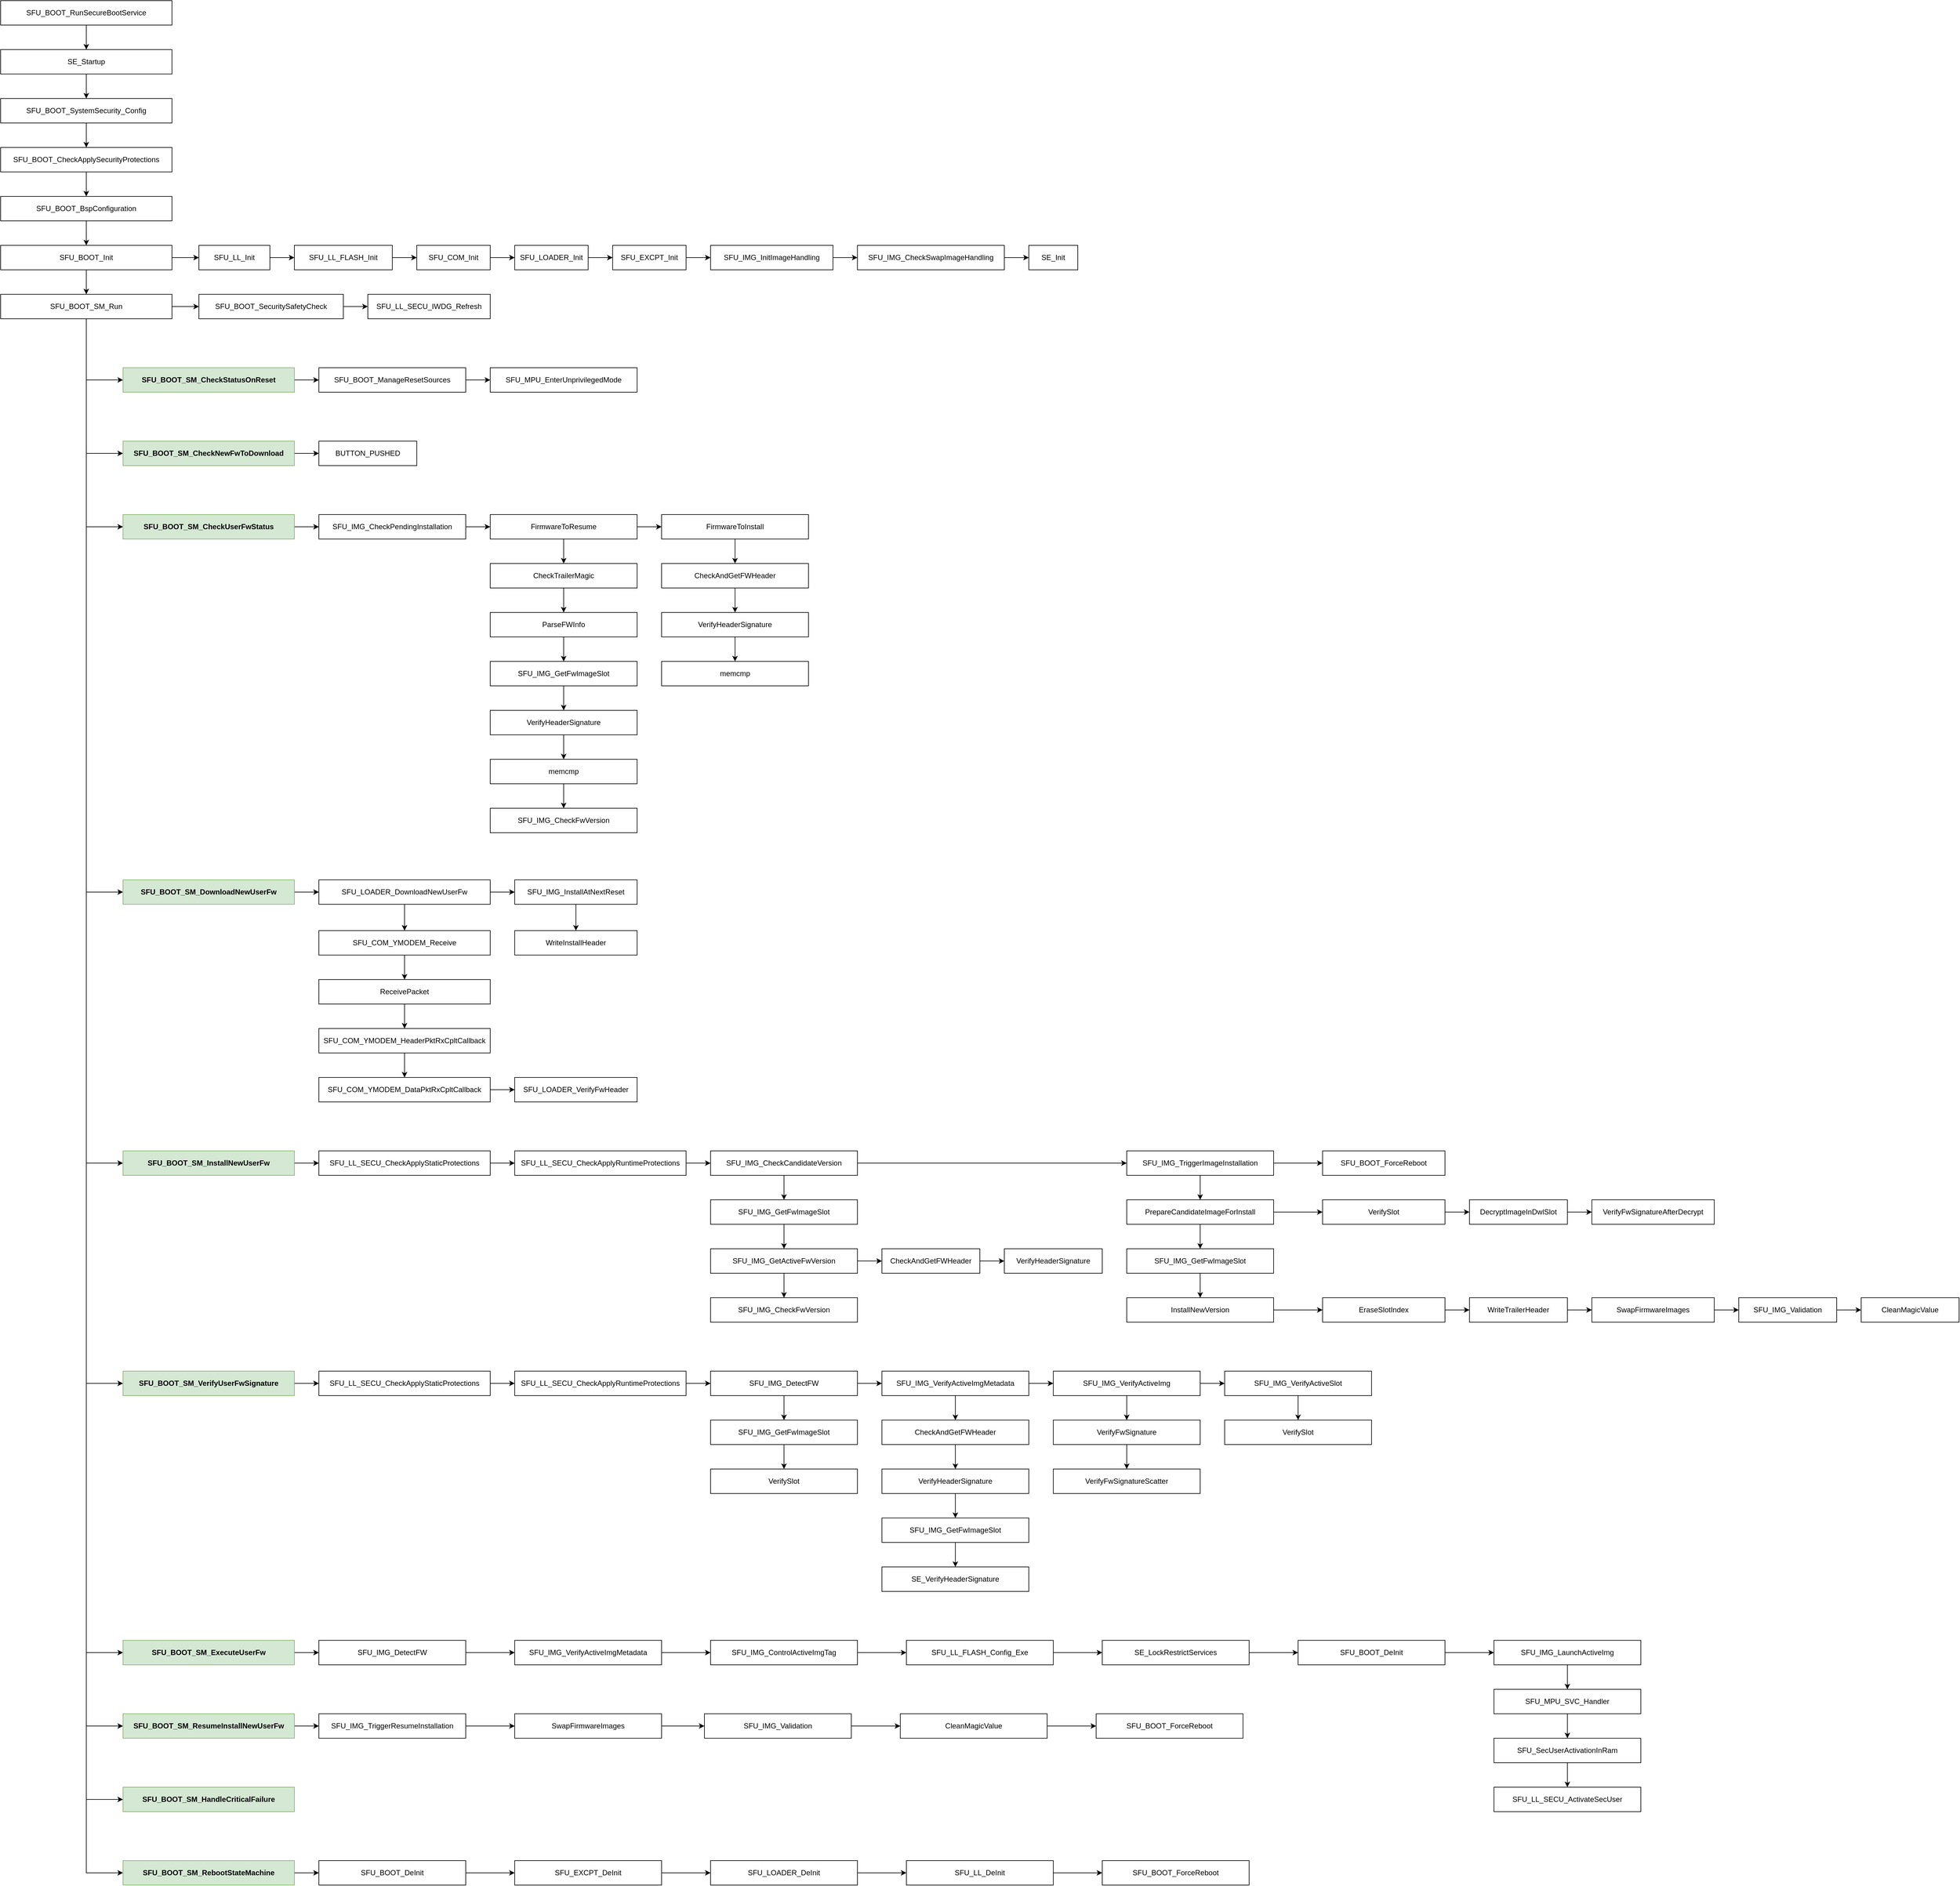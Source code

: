<mxfile version="20.3.0" type="device"><diagram name="Page-1" id="e56a1550-8fbb-45ad-956c-1786394a9013"><mxGraphModel dx="2827" dy="1689" grid="1" gridSize="10" guides="1" tooltips="1" connect="1" arrows="1" fold="1" page="1" pageScale="1" pageWidth="4681" pageHeight="3300" background="none" math="0" shadow="0"><root><mxCell id="0"/><mxCell id="1" parent="0"/><mxCell id="9mFSSDLFnG96Yhh-BVC2-21" value="" style="edgeStyle=orthogonalEdgeStyle;rounded=0;orthogonalLoop=1;jettySize=auto;html=1;" edge="1" parent="1" source="9mFSSDLFnG96Yhh-BVC2-1" target="9mFSSDLFnG96Yhh-BVC2-16"><mxGeometry relative="1" as="geometry"/></mxCell><mxCell id="9mFSSDLFnG96Yhh-BVC2-1" value="SFU_BOOT_RunSecureBootService" style="rounded=0;whiteSpace=wrap;html=1;" vertex="1" parent="1"><mxGeometry x="120" y="80" width="280" height="40" as="geometry"/></mxCell><mxCell id="9mFSSDLFnG96Yhh-BVC2-26" value="" style="edgeStyle=orthogonalEdgeStyle;rounded=0;orthogonalLoop=1;jettySize=auto;html=1;" edge="1" parent="1" source="9mFSSDLFnG96Yhh-BVC2-2" target="9mFSSDLFnG96Yhh-BVC2-3"><mxGeometry relative="1" as="geometry"/></mxCell><mxCell id="9mFSSDLFnG96Yhh-BVC2-44" value="" style="edgeStyle=orthogonalEdgeStyle;rounded=0;orthogonalLoop=1;jettySize=auto;html=1;" edge="1" parent="1" source="9mFSSDLFnG96Yhh-BVC2-2" target="9mFSSDLFnG96Yhh-BVC2-43"><mxGeometry relative="1" as="geometry"/></mxCell><mxCell id="9mFSSDLFnG96Yhh-BVC2-2" value="SFU_BOOT_Init" style="rounded=0;whiteSpace=wrap;html=1;" vertex="1" parent="1"><mxGeometry x="120" y="480" width="280" height="40" as="geometry"/></mxCell><mxCell id="9mFSSDLFnG96Yhh-BVC2-30" style="edgeStyle=orthogonalEdgeStyle;rounded=0;orthogonalLoop=1;jettySize=auto;html=1;entryX=0;entryY=0.5;entryDx=0;entryDy=0;" edge="1" parent="1" source="9mFSSDLFnG96Yhh-BVC2-3" target="9mFSSDLFnG96Yhh-BVC2-4"><mxGeometry relative="1" as="geometry"/></mxCell><mxCell id="9mFSSDLFnG96Yhh-BVC2-31" style="edgeStyle=orthogonalEdgeStyle;rounded=0;orthogonalLoop=1;jettySize=auto;html=1;entryX=0;entryY=0.5;entryDx=0;entryDy=0;" edge="1" parent="1" source="9mFSSDLFnG96Yhh-BVC2-3" target="9mFSSDLFnG96Yhh-BVC2-5"><mxGeometry relative="1" as="geometry"/></mxCell><mxCell id="9mFSSDLFnG96Yhh-BVC2-32" style="edgeStyle=orthogonalEdgeStyle;rounded=0;orthogonalLoop=1;jettySize=auto;html=1;entryX=0;entryY=0.5;entryDx=0;entryDy=0;" edge="1" parent="1" source="9mFSSDLFnG96Yhh-BVC2-3" target="9mFSSDLFnG96Yhh-BVC2-6"><mxGeometry relative="1" as="geometry"/></mxCell><mxCell id="9mFSSDLFnG96Yhh-BVC2-33" style="edgeStyle=orthogonalEdgeStyle;rounded=0;orthogonalLoop=1;jettySize=auto;html=1;entryX=0;entryY=0.5;entryDx=0;entryDy=0;" edge="1" parent="1" source="9mFSSDLFnG96Yhh-BVC2-3" target="9mFSSDLFnG96Yhh-BVC2-7"><mxGeometry relative="1" as="geometry"/></mxCell><mxCell id="9mFSSDLFnG96Yhh-BVC2-34" style="edgeStyle=orthogonalEdgeStyle;rounded=0;orthogonalLoop=1;jettySize=auto;html=1;entryX=0;entryY=0.5;entryDx=0;entryDy=0;" edge="1" parent="1" source="9mFSSDLFnG96Yhh-BVC2-3" target="9mFSSDLFnG96Yhh-BVC2-9"><mxGeometry relative="1" as="geometry"/></mxCell><mxCell id="9mFSSDLFnG96Yhh-BVC2-35" style="edgeStyle=orthogonalEdgeStyle;rounded=0;orthogonalLoop=1;jettySize=auto;html=1;entryX=0;entryY=0.5;entryDx=0;entryDy=0;" edge="1" parent="1" source="9mFSSDLFnG96Yhh-BVC2-3" target="9mFSSDLFnG96Yhh-BVC2-10"><mxGeometry relative="1" as="geometry"/></mxCell><mxCell id="9mFSSDLFnG96Yhh-BVC2-36" style="edgeStyle=orthogonalEdgeStyle;rounded=0;orthogonalLoop=1;jettySize=auto;html=1;entryX=0;entryY=0.5;entryDx=0;entryDy=0;" edge="1" parent="1" source="9mFSSDLFnG96Yhh-BVC2-3" target="9mFSSDLFnG96Yhh-BVC2-11"><mxGeometry relative="1" as="geometry"/></mxCell><mxCell id="9mFSSDLFnG96Yhh-BVC2-37" style="edgeStyle=orthogonalEdgeStyle;rounded=0;orthogonalLoop=1;jettySize=auto;html=1;entryX=0;entryY=0.5;entryDx=0;entryDy=0;" edge="1" parent="1" source="9mFSSDLFnG96Yhh-BVC2-3" target="9mFSSDLFnG96Yhh-BVC2-12"><mxGeometry relative="1" as="geometry"/></mxCell><mxCell id="9mFSSDLFnG96Yhh-BVC2-38" style="edgeStyle=orthogonalEdgeStyle;rounded=0;orthogonalLoop=1;jettySize=auto;html=1;entryX=0;entryY=0.5;entryDx=0;entryDy=0;" edge="1" parent="1" source="9mFSSDLFnG96Yhh-BVC2-3" target="9mFSSDLFnG96Yhh-BVC2-13"><mxGeometry relative="1" as="geometry"/></mxCell><mxCell id="9mFSSDLFnG96Yhh-BVC2-40" style="edgeStyle=orthogonalEdgeStyle;rounded=0;orthogonalLoop=1;jettySize=auto;html=1;entryX=0;entryY=0.5;entryDx=0;entryDy=0;" edge="1" parent="1" source="9mFSSDLFnG96Yhh-BVC2-3" target="9mFSSDLFnG96Yhh-BVC2-14"><mxGeometry relative="1" as="geometry"/></mxCell><mxCell id="9mFSSDLFnG96Yhh-BVC2-63" value="" style="edgeStyle=orthogonalEdgeStyle;rounded=0;orthogonalLoop=1;jettySize=auto;html=1;" edge="1" parent="1" source="9mFSSDLFnG96Yhh-BVC2-3" target="9mFSSDLFnG96Yhh-BVC2-61"><mxGeometry relative="1" as="geometry"/></mxCell><mxCell id="9mFSSDLFnG96Yhh-BVC2-3" value="SFU_BOOT_SM_Run" style="rounded=0;whiteSpace=wrap;html=1;flipV=1;" vertex="1" parent="1"><mxGeometry x="120" y="560" width="280" height="40" as="geometry"/></mxCell><mxCell id="9mFSSDLFnG96Yhh-BVC2-67" value="" style="edgeStyle=orthogonalEdgeStyle;rounded=0;orthogonalLoop=1;jettySize=auto;html=1;" edge="1" parent="1" source="9mFSSDLFnG96Yhh-BVC2-4" target="9mFSSDLFnG96Yhh-BVC2-65"><mxGeometry relative="1" as="geometry"/></mxCell><mxCell id="9mFSSDLFnG96Yhh-BVC2-4" value="SFU_BOOT_SM_CheckStatusOnReset" style="rounded=0;whiteSpace=wrap;html=1;flipV=1;fillColor=#d5e8d4;strokeColor=#82b366;fontStyle=1" vertex="1" parent="1"><mxGeometry x="320" y="680" width="280" height="40" as="geometry"/></mxCell><mxCell id="9mFSSDLFnG96Yhh-BVC2-71" value="" style="edgeStyle=orthogonalEdgeStyle;rounded=0;orthogonalLoop=1;jettySize=auto;html=1;" edge="1" parent="1" source="9mFSSDLFnG96Yhh-BVC2-5" target="9mFSSDLFnG96Yhh-BVC2-70"><mxGeometry relative="1" as="geometry"/></mxCell><mxCell id="9mFSSDLFnG96Yhh-BVC2-5" value="SFU_BOOT_SM_CheckNewFwToDownload" style="rounded=0;whiteSpace=wrap;html=1;flipV=1;fillColor=#d5e8d4;strokeColor=#82b366;fontStyle=1" vertex="1" parent="1"><mxGeometry x="320" y="800" width="280" height="40" as="geometry"/></mxCell><mxCell id="9mFSSDLFnG96Yhh-BVC2-73" value="" style="edgeStyle=orthogonalEdgeStyle;rounded=0;orthogonalLoop=1;jettySize=auto;html=1;" edge="1" parent="1" source="9mFSSDLFnG96Yhh-BVC2-6" target="9mFSSDLFnG96Yhh-BVC2-72"><mxGeometry relative="1" as="geometry"/></mxCell><mxCell id="9mFSSDLFnG96Yhh-BVC2-6" value="SFU_BOOT_SM_CheckUserFwStatus" style="rounded=0;whiteSpace=wrap;html=1;flipV=1;fillColor=#d5e8d4;strokeColor=#82b366;fontStyle=1" vertex="1" parent="1"><mxGeometry x="320" y="920" width="280" height="40" as="geometry"/></mxCell><mxCell id="9mFSSDLFnG96Yhh-BVC2-97" value="" style="edgeStyle=orthogonalEdgeStyle;rounded=0;orthogonalLoop=1;jettySize=auto;html=1;" edge="1" parent="1" source="9mFSSDLFnG96Yhh-BVC2-7" target="9mFSSDLFnG96Yhh-BVC2-96"><mxGeometry relative="1" as="geometry"/></mxCell><mxCell id="9mFSSDLFnG96Yhh-BVC2-7" value="SFU_BOOT_SM_DownloadNewUserFw" style="rounded=0;whiteSpace=wrap;html=1;flipV=1;fillColor=#d5e8d4;strokeColor=#82b366;fontStyle=1" vertex="1" parent="1"><mxGeometry x="320" y="1517" width="280" height="40" as="geometry"/></mxCell><mxCell id="9mFSSDLFnG96Yhh-BVC2-116" value="" style="edgeStyle=orthogonalEdgeStyle;rounded=0;orthogonalLoop=1;jettySize=auto;html=1;" edge="1" parent="1" source="9mFSSDLFnG96Yhh-BVC2-9" target="9mFSSDLFnG96Yhh-BVC2-112"><mxGeometry relative="1" as="geometry"/></mxCell><mxCell id="9mFSSDLFnG96Yhh-BVC2-9" value="SFU_BOOT_SM_InstallNewUserFw" style="rounded=0;whiteSpace=wrap;html=1;flipV=1;fillColor=#d5e8d4;strokeColor=#82b366;fontStyle=1" vertex="1" parent="1"><mxGeometry x="320" y="1960" width="280" height="40" as="geometry"/></mxCell><mxCell id="9mFSSDLFnG96Yhh-BVC2-158" value="" style="edgeStyle=orthogonalEdgeStyle;rounded=0;orthogonalLoop=1;jettySize=auto;html=1;" edge="1" parent="1" source="9mFSSDLFnG96Yhh-BVC2-10" target="9mFSSDLFnG96Yhh-BVC2-156"><mxGeometry relative="1" as="geometry"/></mxCell><mxCell id="9mFSSDLFnG96Yhh-BVC2-10" value="SFU_BOOT_SM_VerifyUserFwSignature" style="rounded=0;whiteSpace=wrap;html=1;flipV=1;fillColor=#d5e8d4;strokeColor=#82b366;fontStyle=1" vertex="1" parent="1"><mxGeometry x="320" y="2320" width="280" height="40" as="geometry"/></mxCell><mxCell id="9mFSSDLFnG96Yhh-BVC2-221" value="" style="edgeStyle=orthogonalEdgeStyle;rounded=0;orthogonalLoop=1;jettySize=auto;html=1;" edge="1" parent="1" source="9mFSSDLFnG96Yhh-BVC2-11" target="9mFSSDLFnG96Yhh-BVC2-216"><mxGeometry relative="1" as="geometry"/></mxCell><mxCell id="9mFSSDLFnG96Yhh-BVC2-11" value="SFU_BOOT_SM_ExecuteUserFw" style="rounded=0;whiteSpace=wrap;html=1;flipV=1;fillColor=#d5e8d4;strokeColor=#82b366;fontStyle=1" vertex="1" parent="1"><mxGeometry x="320" y="2760" width="280" height="40" as="geometry"/></mxCell><mxCell id="9mFSSDLFnG96Yhh-BVC2-231" value="" style="edgeStyle=orthogonalEdgeStyle;rounded=0;orthogonalLoop=1;jettySize=auto;html=1;" edge="1" parent="1" source="9mFSSDLFnG96Yhh-BVC2-12" target="9mFSSDLFnG96Yhh-BVC2-178"><mxGeometry relative="1" as="geometry"/></mxCell><mxCell id="9mFSSDLFnG96Yhh-BVC2-12" value="SFU_BOOT_SM_ResumeInstallNewUserFw" style="rounded=0;whiteSpace=wrap;html=1;flipV=1;fillColor=#d5e8d4;strokeColor=#82b366;fontStyle=1" vertex="1" parent="1"><mxGeometry x="320" y="2880" width="280" height="40" as="geometry"/></mxCell><mxCell id="9mFSSDLFnG96Yhh-BVC2-13" value="SFU_BOOT_SM_HandleCriticalFailure" style="rounded=0;whiteSpace=wrap;html=1;flipV=1;fillColor=#d5e8d4;strokeColor=#82b366;fontStyle=1" vertex="1" parent="1"><mxGeometry x="320" y="3000" width="280" height="40" as="geometry"/></mxCell><mxCell id="9mFSSDLFnG96Yhh-BVC2-236" value="" style="edgeStyle=orthogonalEdgeStyle;rounded=0;orthogonalLoop=1;jettySize=auto;html=1;" edge="1" parent="1" source="9mFSSDLFnG96Yhh-BVC2-14" target="9mFSSDLFnG96Yhh-BVC2-183"><mxGeometry relative="1" as="geometry"/></mxCell><mxCell id="9mFSSDLFnG96Yhh-BVC2-14" value="SFU_BOOT_SM_RebootStateMachine" style="rounded=0;whiteSpace=wrap;html=1;flipV=1;fillColor=#d5e8d4;strokeColor=#82b366;fontStyle=1" vertex="1" parent="1"><mxGeometry x="320" y="3120" width="280" height="40" as="geometry"/></mxCell><mxCell id="9mFSSDLFnG96Yhh-BVC2-22" value="" style="edgeStyle=orthogonalEdgeStyle;rounded=0;orthogonalLoop=1;jettySize=auto;html=1;" edge="1" parent="1" source="9mFSSDLFnG96Yhh-BVC2-16" target="9mFSSDLFnG96Yhh-BVC2-17"><mxGeometry relative="1" as="geometry"/></mxCell><mxCell id="9mFSSDLFnG96Yhh-BVC2-16" value="SE_Startup" style="rounded=0;whiteSpace=wrap;html=1;" vertex="1" parent="1"><mxGeometry x="120" y="160" width="280" height="40" as="geometry"/></mxCell><mxCell id="9mFSSDLFnG96Yhh-BVC2-23" value="" style="edgeStyle=orthogonalEdgeStyle;rounded=0;orthogonalLoop=1;jettySize=auto;html=1;" edge="1" parent="1" source="9mFSSDLFnG96Yhh-BVC2-17" target="9mFSSDLFnG96Yhh-BVC2-18"><mxGeometry relative="1" as="geometry"/></mxCell><mxCell id="9mFSSDLFnG96Yhh-BVC2-17" value="SFU_BOOT_SystemSecurity_Config" style="rounded=0;whiteSpace=wrap;html=1;" vertex="1" parent="1"><mxGeometry x="120" y="240" width="280" height="40" as="geometry"/></mxCell><mxCell id="9mFSSDLFnG96Yhh-BVC2-24" value="" style="edgeStyle=orthogonalEdgeStyle;rounded=0;orthogonalLoop=1;jettySize=auto;html=1;" edge="1" parent="1" source="9mFSSDLFnG96Yhh-BVC2-18" target="9mFSSDLFnG96Yhh-BVC2-19"><mxGeometry relative="1" as="geometry"/></mxCell><mxCell id="9mFSSDLFnG96Yhh-BVC2-18" value="SFU_BOOT_CheckApplySecurityProtections" style="rounded=0;whiteSpace=wrap;html=1;" vertex="1" parent="1"><mxGeometry x="120" y="320" width="280" height="40" as="geometry"/></mxCell><mxCell id="9mFSSDLFnG96Yhh-BVC2-25" value="" style="edgeStyle=orthogonalEdgeStyle;rounded=0;orthogonalLoop=1;jettySize=auto;html=1;" edge="1" parent="1" source="9mFSSDLFnG96Yhh-BVC2-19" target="9mFSSDLFnG96Yhh-BVC2-2"><mxGeometry relative="1" as="geometry"/></mxCell><mxCell id="9mFSSDLFnG96Yhh-BVC2-19" value="SFU_BOOT_BspConfiguration" style="rounded=0;whiteSpace=wrap;html=1;" vertex="1" parent="1"><mxGeometry x="120" y="400" width="280" height="40" as="geometry"/></mxCell><mxCell id="9mFSSDLFnG96Yhh-BVC2-46" value="" style="edgeStyle=orthogonalEdgeStyle;rounded=0;orthogonalLoop=1;jettySize=auto;html=1;" edge="1" parent="1" source="9mFSSDLFnG96Yhh-BVC2-43" target="9mFSSDLFnG96Yhh-BVC2-45"><mxGeometry relative="1" as="geometry"/></mxCell><mxCell id="9mFSSDLFnG96Yhh-BVC2-43" value="SFU_LL_Init" style="rounded=0;whiteSpace=wrap;html=1;" vertex="1" parent="1"><mxGeometry x="444" y="480" width="116" height="40" as="geometry"/></mxCell><mxCell id="9mFSSDLFnG96Yhh-BVC2-48" value="" style="edgeStyle=orthogonalEdgeStyle;rounded=0;orthogonalLoop=1;jettySize=auto;html=1;" edge="1" parent="1" source="9mFSSDLFnG96Yhh-BVC2-45" target="9mFSSDLFnG96Yhh-BVC2-47"><mxGeometry relative="1" as="geometry"/></mxCell><mxCell id="9mFSSDLFnG96Yhh-BVC2-45" value="SFU_LL_FLASH_Init" style="rounded=0;whiteSpace=wrap;html=1;" vertex="1" parent="1"><mxGeometry x="600" y="480" width="160" height="40" as="geometry"/></mxCell><mxCell id="9mFSSDLFnG96Yhh-BVC2-50" value="" style="edgeStyle=orthogonalEdgeStyle;rounded=0;orthogonalLoop=1;jettySize=auto;html=1;" edge="1" parent="1" source="9mFSSDLFnG96Yhh-BVC2-47" target="9mFSSDLFnG96Yhh-BVC2-49"><mxGeometry relative="1" as="geometry"/></mxCell><mxCell id="9mFSSDLFnG96Yhh-BVC2-47" value="SFU_COM_Init" style="rounded=0;whiteSpace=wrap;html=1;" vertex="1" parent="1"><mxGeometry x="800" y="480" width="120" height="40" as="geometry"/></mxCell><mxCell id="9mFSSDLFnG96Yhh-BVC2-52" value="" style="edgeStyle=orthogonalEdgeStyle;rounded=0;orthogonalLoop=1;jettySize=auto;html=1;" edge="1" parent="1" source="9mFSSDLFnG96Yhh-BVC2-49" target="9mFSSDLFnG96Yhh-BVC2-51"><mxGeometry relative="1" as="geometry"/></mxCell><mxCell id="9mFSSDLFnG96Yhh-BVC2-49" value="SFU_LOADER_Init" style="rounded=0;whiteSpace=wrap;html=1;" vertex="1" parent="1"><mxGeometry x="960" y="480" width="120" height="40" as="geometry"/></mxCell><mxCell id="9mFSSDLFnG96Yhh-BVC2-58" value="" style="edgeStyle=orthogonalEdgeStyle;rounded=0;orthogonalLoop=1;jettySize=auto;html=1;" edge="1" parent="1" source="9mFSSDLFnG96Yhh-BVC2-51" target="9mFSSDLFnG96Yhh-BVC2-53"><mxGeometry relative="1" as="geometry"/></mxCell><mxCell id="9mFSSDLFnG96Yhh-BVC2-51" value="SFU_EXCPT_Init" style="rounded=0;whiteSpace=wrap;html=1;" vertex="1" parent="1"><mxGeometry x="1120" y="480" width="120" height="40" as="geometry"/></mxCell><mxCell id="9mFSSDLFnG96Yhh-BVC2-59" value="" style="edgeStyle=orthogonalEdgeStyle;rounded=0;orthogonalLoop=1;jettySize=auto;html=1;" edge="1" parent="1" source="9mFSSDLFnG96Yhh-BVC2-53" target="9mFSSDLFnG96Yhh-BVC2-54"><mxGeometry relative="1" as="geometry"/></mxCell><mxCell id="9mFSSDLFnG96Yhh-BVC2-53" value="SFU_IMG_InitImageHandling" style="rounded=0;whiteSpace=wrap;html=1;" vertex="1" parent="1"><mxGeometry x="1280" y="480" width="200" height="40" as="geometry"/></mxCell><mxCell id="9mFSSDLFnG96Yhh-BVC2-60" value="" style="edgeStyle=orthogonalEdgeStyle;rounded=0;orthogonalLoop=1;jettySize=auto;html=1;" edge="1" parent="1" source="9mFSSDLFnG96Yhh-BVC2-54" target="9mFSSDLFnG96Yhh-BVC2-55"><mxGeometry relative="1" as="geometry"/></mxCell><mxCell id="9mFSSDLFnG96Yhh-BVC2-54" value="SFU_IMG_CheckSwapImageHandling" style="rounded=0;whiteSpace=wrap;html=1;" vertex="1" parent="1"><mxGeometry x="1520" y="480" width="240" height="40" as="geometry"/></mxCell><mxCell id="9mFSSDLFnG96Yhh-BVC2-55" value="SE_Init" style="rounded=0;whiteSpace=wrap;html=1;" vertex="1" parent="1"><mxGeometry x="1800" y="480" width="80" height="40" as="geometry"/></mxCell><mxCell id="9mFSSDLFnG96Yhh-BVC2-64" value="" style="edgeStyle=orthogonalEdgeStyle;rounded=0;orthogonalLoop=1;jettySize=auto;html=1;" edge="1" parent="1" source="9mFSSDLFnG96Yhh-BVC2-61" target="9mFSSDLFnG96Yhh-BVC2-62"><mxGeometry relative="1" as="geometry"/></mxCell><mxCell id="9mFSSDLFnG96Yhh-BVC2-61" value="SFU_BOOT_SecuritySafetyCheck" style="rounded=0;whiteSpace=wrap;html=1;" vertex="1" parent="1"><mxGeometry x="444" y="560" width="236" height="40" as="geometry"/></mxCell><mxCell id="9mFSSDLFnG96Yhh-BVC2-62" value="SFU_LL_SECU_IWDG_Refresh" style="rounded=0;whiteSpace=wrap;html=1;" vertex="1" parent="1"><mxGeometry x="720" y="560" width="200" height="40" as="geometry"/></mxCell><mxCell id="9mFSSDLFnG96Yhh-BVC2-69" value="" style="edgeStyle=orthogonalEdgeStyle;rounded=0;orthogonalLoop=1;jettySize=auto;html=1;" edge="1" parent="1" source="9mFSSDLFnG96Yhh-BVC2-65" target="9mFSSDLFnG96Yhh-BVC2-68"><mxGeometry relative="1" as="geometry"/></mxCell><mxCell id="9mFSSDLFnG96Yhh-BVC2-65" value="SFU_BOOT_ManageResetSources" style="rounded=0;whiteSpace=wrap;html=1;flipV=1;" vertex="1" parent="1"><mxGeometry x="640" y="680" width="240" height="40" as="geometry"/></mxCell><mxCell id="9mFSSDLFnG96Yhh-BVC2-68" value="SFU_MPU_EnterUnprivilegedMode" style="rounded=0;whiteSpace=wrap;html=1;flipV=1;" vertex="1" parent="1"><mxGeometry x="920" y="680" width="240" height="40" as="geometry"/></mxCell><mxCell id="9mFSSDLFnG96Yhh-BVC2-70" value="BUTTON_PUSHED" style="rounded=0;whiteSpace=wrap;html=1;flipV=1;" vertex="1" parent="1"><mxGeometry x="640" y="800" width="160" height="40" as="geometry"/></mxCell><mxCell id="9mFSSDLFnG96Yhh-BVC2-76" value="" style="edgeStyle=orthogonalEdgeStyle;rounded=0;orthogonalLoop=1;jettySize=auto;html=1;" edge="1" parent="1" source="9mFSSDLFnG96Yhh-BVC2-72" target="9mFSSDLFnG96Yhh-BVC2-74"><mxGeometry relative="1" as="geometry"/></mxCell><mxCell id="9mFSSDLFnG96Yhh-BVC2-72" value="SFU_IMG_CheckPendingInstallation" style="rounded=0;whiteSpace=wrap;html=1;flipV=1;" vertex="1" parent="1"><mxGeometry x="640" y="920" width="240" height="40" as="geometry"/></mxCell><mxCell id="9mFSSDLFnG96Yhh-BVC2-77" value="" style="edgeStyle=orthogonalEdgeStyle;rounded=0;orthogonalLoop=1;jettySize=auto;html=1;" edge="1" parent="1" source="9mFSSDLFnG96Yhh-BVC2-74" target="9mFSSDLFnG96Yhh-BVC2-75"><mxGeometry relative="1" as="geometry"/></mxCell><mxCell id="9mFSSDLFnG96Yhh-BVC2-87" value="" style="edgeStyle=orthogonalEdgeStyle;rounded=0;orthogonalLoop=1;jettySize=auto;html=1;" edge="1" parent="1" source="9mFSSDLFnG96Yhh-BVC2-74" target="9mFSSDLFnG96Yhh-BVC2-78"><mxGeometry relative="1" as="geometry"/></mxCell><mxCell id="9mFSSDLFnG96Yhh-BVC2-74" value="FirmwareToResume" style="rounded=0;whiteSpace=wrap;html=1;flipV=1;" vertex="1" parent="1"><mxGeometry x="920" y="920" width="240" height="40" as="geometry"/></mxCell><mxCell id="9mFSSDLFnG96Yhh-BVC2-93" value="" style="edgeStyle=orthogonalEdgeStyle;rounded=0;orthogonalLoop=1;jettySize=auto;html=1;" edge="1" parent="1" source="9mFSSDLFnG96Yhh-BVC2-75" target="9mFSSDLFnG96Yhh-BVC2-84"><mxGeometry relative="1" as="geometry"/></mxCell><mxCell id="9mFSSDLFnG96Yhh-BVC2-75" value="FirmwareToInstall" style="rounded=0;whiteSpace=wrap;html=1;flipV=1;" vertex="1" parent="1"><mxGeometry x="1200" y="920" width="240" height="40" as="geometry"/></mxCell><mxCell id="9mFSSDLFnG96Yhh-BVC2-88" value="" style="edgeStyle=orthogonalEdgeStyle;rounded=0;orthogonalLoop=1;jettySize=auto;html=1;" edge="1" parent="1" source="9mFSSDLFnG96Yhh-BVC2-78" target="9mFSSDLFnG96Yhh-BVC2-79"><mxGeometry relative="1" as="geometry"/></mxCell><mxCell id="9mFSSDLFnG96Yhh-BVC2-78" value="CheckTrailerMagic" style="rounded=0;whiteSpace=wrap;html=1;flipV=1;" vertex="1" parent="1"><mxGeometry x="920" y="1000" width="240" height="40" as="geometry"/></mxCell><mxCell id="9mFSSDLFnG96Yhh-BVC2-89" value="" style="edgeStyle=orthogonalEdgeStyle;rounded=0;orthogonalLoop=1;jettySize=auto;html=1;" edge="1" parent="1" source="9mFSSDLFnG96Yhh-BVC2-79" target="9mFSSDLFnG96Yhh-BVC2-80"><mxGeometry relative="1" as="geometry"/></mxCell><mxCell id="9mFSSDLFnG96Yhh-BVC2-79" value="ParseFWInfo" style="rounded=0;whiteSpace=wrap;html=1;flipV=1;" vertex="1" parent="1"><mxGeometry x="920" y="1080" width="240" height="40" as="geometry"/></mxCell><mxCell id="9mFSSDLFnG96Yhh-BVC2-90" value="" style="edgeStyle=orthogonalEdgeStyle;rounded=0;orthogonalLoop=1;jettySize=auto;html=1;" edge="1" parent="1" source="9mFSSDLFnG96Yhh-BVC2-80" target="9mFSSDLFnG96Yhh-BVC2-81"><mxGeometry relative="1" as="geometry"/></mxCell><mxCell id="9mFSSDLFnG96Yhh-BVC2-80" value="SFU_IMG_GetFwImageSlot" style="rounded=0;whiteSpace=wrap;html=1;flipV=1;" vertex="1" parent="1"><mxGeometry x="920" y="1160" width="240" height="40" as="geometry"/></mxCell><mxCell id="9mFSSDLFnG96Yhh-BVC2-91" value="" style="edgeStyle=orthogonalEdgeStyle;rounded=0;orthogonalLoop=1;jettySize=auto;html=1;" edge="1" parent="1" source="9mFSSDLFnG96Yhh-BVC2-81" target="9mFSSDLFnG96Yhh-BVC2-82"><mxGeometry relative="1" as="geometry"/></mxCell><mxCell id="9mFSSDLFnG96Yhh-BVC2-81" value="VerifyHeaderSignature" style="rounded=0;whiteSpace=wrap;html=1;flipV=1;" vertex="1" parent="1"><mxGeometry x="920" y="1240" width="240" height="40" as="geometry"/></mxCell><mxCell id="9mFSSDLFnG96Yhh-BVC2-92" value="" style="edgeStyle=orthogonalEdgeStyle;rounded=0;orthogonalLoop=1;jettySize=auto;html=1;" edge="1" parent="1" source="9mFSSDLFnG96Yhh-BVC2-82" target="9mFSSDLFnG96Yhh-BVC2-83"><mxGeometry relative="1" as="geometry"/></mxCell><mxCell id="9mFSSDLFnG96Yhh-BVC2-82" value="memcmp" style="rounded=0;whiteSpace=wrap;html=1;flipV=1;" vertex="1" parent="1"><mxGeometry x="920" y="1320" width="240" height="40" as="geometry"/></mxCell><mxCell id="9mFSSDLFnG96Yhh-BVC2-83" value="SFU_IMG_CheckFwVersion" style="rounded=0;whiteSpace=wrap;html=1;flipV=1;" vertex="1" parent="1"><mxGeometry x="920" y="1400" width="240" height="40" as="geometry"/></mxCell><mxCell id="9mFSSDLFnG96Yhh-BVC2-94" value="" style="edgeStyle=orthogonalEdgeStyle;rounded=0;orthogonalLoop=1;jettySize=auto;html=1;" edge="1" parent="1" source="9mFSSDLFnG96Yhh-BVC2-84" target="9mFSSDLFnG96Yhh-BVC2-85"><mxGeometry relative="1" as="geometry"/></mxCell><mxCell id="9mFSSDLFnG96Yhh-BVC2-84" value="CheckAndGetFWHeader" style="rounded=0;whiteSpace=wrap;html=1;flipV=1;" vertex="1" parent="1"><mxGeometry x="1200" y="1000" width="240" height="40" as="geometry"/></mxCell><mxCell id="9mFSSDLFnG96Yhh-BVC2-95" value="" style="edgeStyle=orthogonalEdgeStyle;rounded=0;orthogonalLoop=1;jettySize=auto;html=1;" edge="1" parent="1" source="9mFSSDLFnG96Yhh-BVC2-85" target="9mFSSDLFnG96Yhh-BVC2-86"><mxGeometry relative="1" as="geometry"/></mxCell><mxCell id="9mFSSDLFnG96Yhh-BVC2-85" value="VerifyHeaderSignature" style="rounded=0;whiteSpace=wrap;html=1;flipV=1;" vertex="1" parent="1"><mxGeometry x="1200" y="1080" width="240" height="40" as="geometry"/></mxCell><mxCell id="9mFSSDLFnG96Yhh-BVC2-86" value="memcmp" style="rounded=0;whiteSpace=wrap;html=1;flipV=1;" vertex="1" parent="1"><mxGeometry x="1200" y="1160" width="240" height="40" as="geometry"/></mxCell><mxCell id="9mFSSDLFnG96Yhh-BVC2-105" value="" style="edgeStyle=orthogonalEdgeStyle;rounded=0;orthogonalLoop=1;jettySize=auto;html=1;" edge="1" parent="1" source="9mFSSDLFnG96Yhh-BVC2-96" target="9mFSSDLFnG96Yhh-BVC2-98"><mxGeometry relative="1" as="geometry"/></mxCell><mxCell id="9mFSSDLFnG96Yhh-BVC2-190" value="" style="edgeStyle=orthogonalEdgeStyle;rounded=0;orthogonalLoop=1;jettySize=auto;html=1;" edge="1" parent="1" source="9mFSSDLFnG96Yhh-BVC2-96" target="9mFSSDLFnG96Yhh-BVC2-103"><mxGeometry relative="1" as="geometry"/></mxCell><mxCell id="9mFSSDLFnG96Yhh-BVC2-96" value="SFU_LOADER_DownloadNewUserFw" style="rounded=0;whiteSpace=wrap;html=1;flipV=1;" vertex="1" parent="1"><mxGeometry x="640" y="1517" width="280" height="40" as="geometry"/></mxCell><mxCell id="9mFSSDLFnG96Yhh-BVC2-106" value="" style="edgeStyle=orthogonalEdgeStyle;rounded=0;orthogonalLoop=1;jettySize=auto;html=1;" edge="1" parent="1" source="9mFSSDLFnG96Yhh-BVC2-98" target="9mFSSDLFnG96Yhh-BVC2-99"><mxGeometry relative="1" as="geometry"/></mxCell><mxCell id="9mFSSDLFnG96Yhh-BVC2-98" value="SFU_COM_YMODEM_Receive" style="rounded=0;whiteSpace=wrap;html=1;flipV=1;" vertex="1" parent="1"><mxGeometry x="640" y="1600" width="280" height="40" as="geometry"/></mxCell><mxCell id="9mFSSDLFnG96Yhh-BVC2-107" value="" style="edgeStyle=orthogonalEdgeStyle;rounded=0;orthogonalLoop=1;jettySize=auto;html=1;" edge="1" parent="1" source="9mFSSDLFnG96Yhh-BVC2-99" target="9mFSSDLFnG96Yhh-BVC2-100"><mxGeometry relative="1" as="geometry"/></mxCell><mxCell id="9mFSSDLFnG96Yhh-BVC2-99" value="ReceivePacket" style="rounded=0;whiteSpace=wrap;html=1;flipV=1;" vertex="1" parent="1"><mxGeometry x="640" y="1680" width="280" height="40" as="geometry"/></mxCell><mxCell id="9mFSSDLFnG96Yhh-BVC2-188" value="" style="edgeStyle=orthogonalEdgeStyle;rounded=0;orthogonalLoop=1;jettySize=auto;html=1;" edge="1" parent="1" source="9mFSSDLFnG96Yhh-BVC2-100" target="9mFSSDLFnG96Yhh-BVC2-101"><mxGeometry relative="1" as="geometry"/></mxCell><mxCell id="9mFSSDLFnG96Yhh-BVC2-100" value="SFU_COM_YMODEM_HeaderPktRxCpltCallback" style="rounded=0;whiteSpace=wrap;html=1;flipV=1;" vertex="1" parent="1"><mxGeometry x="640" y="1760" width="280" height="40" as="geometry"/></mxCell><mxCell id="9mFSSDLFnG96Yhh-BVC2-189" value="" style="edgeStyle=orthogonalEdgeStyle;rounded=0;orthogonalLoop=1;jettySize=auto;html=1;" edge="1" parent="1" source="9mFSSDLFnG96Yhh-BVC2-101" target="9mFSSDLFnG96Yhh-BVC2-102"><mxGeometry relative="1" as="geometry"/></mxCell><mxCell id="9mFSSDLFnG96Yhh-BVC2-101" value="SFU_COM_YMODEM_DataPktRxCpltCallback" style="rounded=0;whiteSpace=wrap;html=1;flipV=1;" vertex="1" parent="1"><mxGeometry x="640" y="1840" width="280" height="40" as="geometry"/></mxCell><mxCell id="9mFSSDLFnG96Yhh-BVC2-102" value="SFU_LOADER_VerifyFwHeader" style="rounded=0;whiteSpace=wrap;html=1;flipV=1;" vertex="1" parent="1"><mxGeometry x="960" y="1840" width="200" height="40" as="geometry"/></mxCell><mxCell id="9mFSSDLFnG96Yhh-BVC2-111" value="" style="edgeStyle=orthogonalEdgeStyle;rounded=0;orthogonalLoop=1;jettySize=auto;html=1;" edge="1" parent="1" source="9mFSSDLFnG96Yhh-BVC2-103" target="9mFSSDLFnG96Yhh-BVC2-104"><mxGeometry relative="1" as="geometry"/></mxCell><mxCell id="9mFSSDLFnG96Yhh-BVC2-103" value="SFU_IMG_InstallAtNextReset" style="rounded=0;whiteSpace=wrap;html=1;flipV=1;" vertex="1" parent="1"><mxGeometry x="960" y="1517" width="200" height="40" as="geometry"/></mxCell><mxCell id="9mFSSDLFnG96Yhh-BVC2-104" value="WriteInstallHeader" style="rounded=0;whiteSpace=wrap;html=1;flipV=1;" vertex="1" parent="1"><mxGeometry x="960" y="1600" width="200" height="40" as="geometry"/></mxCell><mxCell id="9mFSSDLFnG96Yhh-BVC2-117" value="" style="edgeStyle=orthogonalEdgeStyle;rounded=0;orthogonalLoop=1;jettySize=auto;html=1;" edge="1" parent="1" source="9mFSSDLFnG96Yhh-BVC2-112" target="9mFSSDLFnG96Yhh-BVC2-113"><mxGeometry relative="1" as="geometry"/></mxCell><mxCell id="9mFSSDLFnG96Yhh-BVC2-112" value="SFU_LL_SECU_CheckApplyStaticProtections" style="rounded=0;whiteSpace=wrap;html=1;flipV=1;" vertex="1" parent="1"><mxGeometry x="640" y="1960" width="280" height="40" as="geometry"/></mxCell><mxCell id="9mFSSDLFnG96Yhh-BVC2-118" value="" style="edgeStyle=orthogonalEdgeStyle;rounded=0;orthogonalLoop=1;jettySize=auto;html=1;" edge="1" parent="1" source="9mFSSDLFnG96Yhh-BVC2-113" target="9mFSSDLFnG96Yhh-BVC2-114"><mxGeometry relative="1" as="geometry"/></mxCell><mxCell id="9mFSSDLFnG96Yhh-BVC2-113" value="SFU_LL_SECU_CheckApplyRuntimeProtections" style="rounded=0;whiteSpace=wrap;html=1;flipV=1;" vertex="1" parent="1"><mxGeometry x="960" y="1960" width="280" height="40" as="geometry"/></mxCell><mxCell id="9mFSSDLFnG96Yhh-BVC2-119" value="" style="edgeStyle=orthogonalEdgeStyle;rounded=0;orthogonalLoop=1;jettySize=auto;html=1;" edge="1" parent="1" source="9mFSSDLFnG96Yhh-BVC2-114" target="9mFSSDLFnG96Yhh-BVC2-115"><mxGeometry relative="1" as="geometry"/></mxCell><mxCell id="9mFSSDLFnG96Yhh-BVC2-193" style="edgeStyle=orthogonalEdgeStyle;rounded=0;orthogonalLoop=1;jettySize=auto;html=1;entryX=0;entryY=0.5;entryDx=0;entryDy=0;" edge="1" parent="1" source="9mFSSDLFnG96Yhh-BVC2-114" target="9mFSSDLFnG96Yhh-BVC2-126"><mxGeometry relative="1" as="geometry"/></mxCell><mxCell id="9mFSSDLFnG96Yhh-BVC2-114" value="SFU_IMG_CheckCandidateVersion" style="rounded=0;whiteSpace=wrap;html=1;flipV=1;" vertex="1" parent="1"><mxGeometry x="1280" y="1960" width="240" height="40" as="geometry"/></mxCell><mxCell id="9mFSSDLFnG96Yhh-BVC2-121" value="" style="edgeStyle=orthogonalEdgeStyle;rounded=0;orthogonalLoop=1;jettySize=auto;html=1;" edge="1" parent="1" source="9mFSSDLFnG96Yhh-BVC2-115" target="9mFSSDLFnG96Yhh-BVC2-120"><mxGeometry relative="1" as="geometry"/></mxCell><mxCell id="9mFSSDLFnG96Yhh-BVC2-115" value="SFU_IMG_GetFwImageSlot" style="rounded=0;whiteSpace=wrap;html=1;flipV=1;" vertex="1" parent="1"><mxGeometry x="1280" y="2040" width="240" height="40" as="geometry"/></mxCell><mxCell id="9mFSSDLFnG96Yhh-BVC2-139" value="" style="edgeStyle=orthogonalEdgeStyle;rounded=0;orthogonalLoop=1;jettySize=auto;html=1;" edge="1" parent="1" source="9mFSSDLFnG96Yhh-BVC2-120" target="9mFSSDLFnG96Yhh-BVC2-122"><mxGeometry relative="1" as="geometry"/></mxCell><mxCell id="9mFSSDLFnG96Yhh-BVC2-192" value="" style="edgeStyle=orthogonalEdgeStyle;rounded=0;orthogonalLoop=1;jettySize=auto;html=1;" edge="1" parent="1" source="9mFSSDLFnG96Yhh-BVC2-120" target="9mFSSDLFnG96Yhh-BVC2-124"><mxGeometry relative="1" as="geometry"/></mxCell><mxCell id="9mFSSDLFnG96Yhh-BVC2-120" value="SFU_IMG_GetActiveFwVersion" style="rounded=0;whiteSpace=wrap;html=1;flipV=1;" vertex="1" parent="1"><mxGeometry x="1280" y="2120" width="240" height="40" as="geometry"/></mxCell><mxCell id="9mFSSDLFnG96Yhh-BVC2-140" value="" style="edgeStyle=orthogonalEdgeStyle;rounded=0;orthogonalLoop=1;jettySize=auto;html=1;" edge="1" parent="1" source="9mFSSDLFnG96Yhh-BVC2-122" target="9mFSSDLFnG96Yhh-BVC2-123"><mxGeometry relative="1" as="geometry"/></mxCell><mxCell id="9mFSSDLFnG96Yhh-BVC2-122" value="CheckAndGetFWHeader" style="rounded=0;whiteSpace=wrap;html=1;flipV=1;" vertex="1" parent="1"><mxGeometry x="1560" y="2120" width="160" height="40" as="geometry"/></mxCell><mxCell id="9mFSSDLFnG96Yhh-BVC2-123" value="VerifyHeaderSignature" style="rounded=0;whiteSpace=wrap;html=1;flipV=1;" vertex="1" parent="1"><mxGeometry x="1760" y="2120" width="160" height="40" as="geometry"/></mxCell><mxCell id="9mFSSDLFnG96Yhh-BVC2-124" value="SFU_IMG_CheckFwVersion" style="rounded=0;whiteSpace=wrap;html=1;flipV=1;" vertex="1" parent="1"><mxGeometry x="1280" y="2200" width="240" height="40" as="geometry"/></mxCell><mxCell id="9mFSSDLFnG96Yhh-BVC2-194" style="edgeStyle=orthogonalEdgeStyle;rounded=0;orthogonalLoop=1;jettySize=auto;html=1;entryX=0;entryY=0.5;entryDx=0;entryDy=0;" edge="1" parent="1" source="9mFSSDLFnG96Yhh-BVC2-126" target="9mFSSDLFnG96Yhh-BVC2-138"><mxGeometry relative="1" as="geometry"/></mxCell><mxCell id="9mFSSDLFnG96Yhh-BVC2-196" value="" style="edgeStyle=orthogonalEdgeStyle;rounded=0;orthogonalLoop=1;jettySize=auto;html=1;" edge="1" parent="1" source="9mFSSDLFnG96Yhh-BVC2-126" target="9mFSSDLFnG96Yhh-BVC2-127"><mxGeometry relative="1" as="geometry"/></mxCell><mxCell id="9mFSSDLFnG96Yhh-BVC2-126" value="SFU_IMG_TriggerImageInstallation" style="rounded=0;whiteSpace=wrap;html=1;flipV=1;" vertex="1" parent="1"><mxGeometry x="1960" y="1960" width="240" height="40" as="geometry"/></mxCell><mxCell id="9mFSSDLFnG96Yhh-BVC2-144" value="" style="edgeStyle=orthogonalEdgeStyle;rounded=0;orthogonalLoop=1;jettySize=auto;html=1;" edge="1" parent="1" source="9mFSSDLFnG96Yhh-BVC2-127" target="9mFSSDLFnG96Yhh-BVC2-128"><mxGeometry relative="1" as="geometry"/></mxCell><mxCell id="9mFSSDLFnG96Yhh-BVC2-197" value="" style="edgeStyle=orthogonalEdgeStyle;rounded=0;orthogonalLoop=1;jettySize=auto;html=1;" edge="1" parent="1" source="9mFSSDLFnG96Yhh-BVC2-127" target="9mFSSDLFnG96Yhh-BVC2-131"><mxGeometry relative="1" as="geometry"/></mxCell><mxCell id="9mFSSDLFnG96Yhh-BVC2-127" value="PrepareCandidateImageForInstall" style="rounded=0;whiteSpace=wrap;html=1;flipV=1;" vertex="1" parent="1"><mxGeometry x="1960" y="2040" width="240" height="40" as="geometry"/></mxCell><mxCell id="9mFSSDLFnG96Yhh-BVC2-145" value="" style="edgeStyle=orthogonalEdgeStyle;rounded=0;orthogonalLoop=1;jettySize=auto;html=1;" edge="1" parent="1" source="9mFSSDLFnG96Yhh-BVC2-128" target="9mFSSDLFnG96Yhh-BVC2-129"><mxGeometry relative="1" as="geometry"/></mxCell><mxCell id="9mFSSDLFnG96Yhh-BVC2-128" value="VerifySlot" style="rounded=0;whiteSpace=wrap;html=1;flipV=1;" vertex="1" parent="1"><mxGeometry x="2280" y="2040" width="200" height="40" as="geometry"/></mxCell><mxCell id="9mFSSDLFnG96Yhh-BVC2-146" value="" style="edgeStyle=orthogonalEdgeStyle;rounded=0;orthogonalLoop=1;jettySize=auto;html=1;" edge="1" parent="1" source="9mFSSDLFnG96Yhh-BVC2-129" target="9mFSSDLFnG96Yhh-BVC2-130"><mxGeometry relative="1" as="geometry"/></mxCell><mxCell id="9mFSSDLFnG96Yhh-BVC2-129" value="DecryptImageInDwlSlot" style="rounded=0;whiteSpace=wrap;html=1;flipV=1;" vertex="1" parent="1"><mxGeometry x="2520" y="2040" width="160" height="40" as="geometry"/></mxCell><mxCell id="9mFSSDLFnG96Yhh-BVC2-130" value="VerifyFwSignatureAfterDecrypt" style="rounded=0;whiteSpace=wrap;html=1;flipV=1;" vertex="1" parent="1"><mxGeometry x="2720" y="2040" width="200" height="40" as="geometry"/></mxCell><mxCell id="9mFSSDLFnG96Yhh-BVC2-148" value="" style="edgeStyle=orthogonalEdgeStyle;rounded=0;orthogonalLoop=1;jettySize=auto;html=1;" edge="1" parent="1" source="9mFSSDLFnG96Yhh-BVC2-131" target="9mFSSDLFnG96Yhh-BVC2-132"><mxGeometry relative="1" as="geometry"/></mxCell><mxCell id="9mFSSDLFnG96Yhh-BVC2-131" value="SFU_IMG_GetFwImageSlot" style="rounded=0;whiteSpace=wrap;html=1;flipV=1;" vertex="1" parent="1"><mxGeometry x="1960" y="2120" width="240" height="40" as="geometry"/></mxCell><mxCell id="9mFSSDLFnG96Yhh-BVC2-149" value="" style="edgeStyle=orthogonalEdgeStyle;rounded=0;orthogonalLoop=1;jettySize=auto;html=1;" edge="1" parent="1" source="9mFSSDLFnG96Yhh-BVC2-132" target="9mFSSDLFnG96Yhh-BVC2-133"><mxGeometry relative="1" as="geometry"/></mxCell><mxCell id="9mFSSDLFnG96Yhh-BVC2-132" value="InstallNewVersion" style="rounded=0;whiteSpace=wrap;html=1;flipV=1;" vertex="1" parent="1"><mxGeometry x="1960" y="2200" width="240" height="40" as="geometry"/></mxCell><mxCell id="9mFSSDLFnG96Yhh-BVC2-150" value="" style="edgeStyle=orthogonalEdgeStyle;rounded=0;orthogonalLoop=1;jettySize=auto;html=1;" edge="1" parent="1" source="9mFSSDLFnG96Yhh-BVC2-133" target="9mFSSDLFnG96Yhh-BVC2-134"><mxGeometry relative="1" as="geometry"/></mxCell><mxCell id="9mFSSDLFnG96Yhh-BVC2-133" value="EraseSlotIndex" style="rounded=0;whiteSpace=wrap;html=1;flipV=1;" vertex="1" parent="1"><mxGeometry x="2280" y="2200" width="200" height="40" as="geometry"/></mxCell><mxCell id="9mFSSDLFnG96Yhh-BVC2-151" value="" style="edgeStyle=orthogonalEdgeStyle;rounded=0;orthogonalLoop=1;jettySize=auto;html=1;" edge="1" parent="1" source="9mFSSDLFnG96Yhh-BVC2-134" target="9mFSSDLFnG96Yhh-BVC2-135"><mxGeometry relative="1" as="geometry"/></mxCell><mxCell id="9mFSSDLFnG96Yhh-BVC2-134" value="WriteTrailerHeader" style="rounded=0;whiteSpace=wrap;html=1;flipV=1;" vertex="1" parent="1"><mxGeometry x="2520" y="2200" width="160" height="40" as="geometry"/></mxCell><mxCell id="9mFSSDLFnG96Yhh-BVC2-152" value="" style="edgeStyle=orthogonalEdgeStyle;rounded=0;orthogonalLoop=1;jettySize=auto;html=1;" edge="1" parent="1" source="9mFSSDLFnG96Yhh-BVC2-135" target="9mFSSDLFnG96Yhh-BVC2-136"><mxGeometry relative="1" as="geometry"/></mxCell><mxCell id="9mFSSDLFnG96Yhh-BVC2-135" value="SwapFirmwareImages" style="rounded=0;whiteSpace=wrap;html=1;flipV=1;" vertex="1" parent="1"><mxGeometry x="2720" y="2200" width="200" height="40" as="geometry"/></mxCell><mxCell id="9mFSSDLFnG96Yhh-BVC2-154" style="edgeStyle=orthogonalEdgeStyle;rounded=0;orthogonalLoop=1;jettySize=auto;html=1;" edge="1" parent="1" source="9mFSSDLFnG96Yhh-BVC2-136" target="9mFSSDLFnG96Yhh-BVC2-137"><mxGeometry relative="1" as="geometry"/></mxCell><mxCell id="9mFSSDLFnG96Yhh-BVC2-136" value="SFU_IMG_Validation" style="rounded=0;whiteSpace=wrap;html=1;flipV=1;" vertex="1" parent="1"><mxGeometry x="2960" y="2200" width="160" height="40" as="geometry"/></mxCell><mxCell id="9mFSSDLFnG96Yhh-BVC2-137" value="CleanMagicValue" style="rounded=0;whiteSpace=wrap;html=1;flipV=1;" vertex="1" parent="1"><mxGeometry x="3160" y="2200" width="160" height="40" as="geometry"/></mxCell><mxCell id="9mFSSDLFnG96Yhh-BVC2-138" value="SFU_BOOT_ForceReboot" style="rounded=0;whiteSpace=wrap;html=1;flipV=1;" vertex="1" parent="1"><mxGeometry x="2280" y="1960" width="200" height="40" as="geometry"/></mxCell><mxCell id="9mFSSDLFnG96Yhh-BVC2-159" value="" style="edgeStyle=orthogonalEdgeStyle;rounded=0;orthogonalLoop=1;jettySize=auto;html=1;" edge="1" parent="1" source="9mFSSDLFnG96Yhh-BVC2-156" target="9mFSSDLFnG96Yhh-BVC2-157"><mxGeometry relative="1" as="geometry"/></mxCell><mxCell id="9mFSSDLFnG96Yhh-BVC2-156" value="SFU_LL_SECU_CheckApplyStaticProtections" style="rounded=0;whiteSpace=wrap;html=1;flipV=1;" vertex="1" parent="1"><mxGeometry x="640" y="2320" width="280" height="40" as="geometry"/></mxCell><mxCell id="9mFSSDLFnG96Yhh-BVC2-161" value="" style="edgeStyle=orthogonalEdgeStyle;rounded=0;orthogonalLoop=1;jettySize=auto;html=1;" edge="1" parent="1" source="9mFSSDLFnG96Yhh-BVC2-157" target="9mFSSDLFnG96Yhh-BVC2-160"><mxGeometry relative="1" as="geometry"/></mxCell><mxCell id="9mFSSDLFnG96Yhh-BVC2-157" value="SFU_LL_SECU_CheckApplyRuntimeProtections" style="rounded=0;whiteSpace=wrap;html=1;flipV=1;" vertex="1" parent="1"><mxGeometry x="960" y="2320" width="280" height="40" as="geometry"/></mxCell><mxCell id="9mFSSDLFnG96Yhh-BVC2-163" value="" style="edgeStyle=orthogonalEdgeStyle;rounded=0;orthogonalLoop=1;jettySize=auto;html=1;" edge="1" parent="1" source="9mFSSDLFnG96Yhh-BVC2-160" target="9mFSSDLFnG96Yhh-BVC2-162"><mxGeometry relative="1" as="geometry"/></mxCell><mxCell id="9mFSSDLFnG96Yhh-BVC2-199" value="" style="edgeStyle=orthogonalEdgeStyle;rounded=0;orthogonalLoop=1;jettySize=auto;html=1;" edge="1" parent="1" source="9mFSSDLFnG96Yhh-BVC2-160" target="9mFSSDLFnG96Yhh-BVC2-165"><mxGeometry relative="1" as="geometry"/></mxCell><mxCell id="9mFSSDLFnG96Yhh-BVC2-160" value="SFU_IMG_DetectFW" style="rounded=0;whiteSpace=wrap;html=1;flipV=1;" vertex="1" parent="1"><mxGeometry x="1280" y="2320" width="240" height="40" as="geometry"/></mxCell><mxCell id="9mFSSDLFnG96Yhh-BVC2-198" value="" style="edgeStyle=orthogonalEdgeStyle;rounded=0;orthogonalLoop=1;jettySize=auto;html=1;" edge="1" parent="1" source="9mFSSDLFnG96Yhh-BVC2-162" target="9mFSSDLFnG96Yhh-BVC2-164"><mxGeometry relative="1" as="geometry"/></mxCell><mxCell id="9mFSSDLFnG96Yhh-BVC2-162" value="SFU_IMG_GetFwImageSlot" style="rounded=0;whiteSpace=wrap;html=1;flipV=1;" vertex="1" parent="1"><mxGeometry x="1280" y="2400" width="240" height="40" as="geometry"/></mxCell><mxCell id="9mFSSDLFnG96Yhh-BVC2-164" value="VerifySlot" style="rounded=0;whiteSpace=wrap;html=1;flipV=1;" vertex="1" parent="1"><mxGeometry x="1280" y="2480" width="240" height="40" as="geometry"/></mxCell><mxCell id="9mFSSDLFnG96Yhh-BVC2-204" style="edgeStyle=orthogonalEdgeStyle;rounded=0;orthogonalLoop=1;jettySize=auto;html=1;entryX=0.5;entryY=0;entryDx=0;entryDy=0;" edge="1" parent="1" source="9mFSSDLFnG96Yhh-BVC2-165" target="9mFSSDLFnG96Yhh-BVC2-166"><mxGeometry relative="1" as="geometry"/></mxCell><mxCell id="9mFSSDLFnG96Yhh-BVC2-210" style="edgeStyle=orthogonalEdgeStyle;rounded=0;orthogonalLoop=1;jettySize=auto;html=1;" edge="1" parent="1" source="9mFSSDLFnG96Yhh-BVC2-165" target="9mFSSDLFnG96Yhh-BVC2-200"><mxGeometry relative="1" as="geometry"/></mxCell><mxCell id="9mFSSDLFnG96Yhh-BVC2-165" value="SFU_IMG_VerifyActiveImgMetadata" style="rounded=0;whiteSpace=wrap;html=1;flipV=1;" vertex="1" parent="1"><mxGeometry x="1560" y="2320" width="240" height="40" as="geometry"/></mxCell><mxCell id="9mFSSDLFnG96Yhh-BVC2-168" value="" style="edgeStyle=orthogonalEdgeStyle;rounded=0;orthogonalLoop=1;jettySize=auto;html=1;" edge="1" parent="1" source="9mFSSDLFnG96Yhh-BVC2-166" target="9mFSSDLFnG96Yhh-BVC2-167"><mxGeometry relative="1" as="geometry"/></mxCell><mxCell id="9mFSSDLFnG96Yhh-BVC2-166" value="CheckAndGetFWHeader" style="rounded=0;whiteSpace=wrap;html=1;flipV=1;" vertex="1" parent="1"><mxGeometry x="1560" y="2400" width="240" height="40" as="geometry"/></mxCell><mxCell id="9mFSSDLFnG96Yhh-BVC2-205" value="" style="edgeStyle=orthogonalEdgeStyle;rounded=0;orthogonalLoop=1;jettySize=auto;html=1;" edge="1" parent="1" source="9mFSSDLFnG96Yhh-BVC2-167" target="9mFSSDLFnG96Yhh-BVC2-169"><mxGeometry relative="1" as="geometry"/></mxCell><mxCell id="9mFSSDLFnG96Yhh-BVC2-167" value="VerifyHeaderSignature" style="rounded=0;whiteSpace=wrap;html=1;flipV=1;" vertex="1" parent="1"><mxGeometry x="1560" y="2480" width="240" height="40" as="geometry"/></mxCell><mxCell id="9mFSSDLFnG96Yhh-BVC2-207" style="edgeStyle=orthogonalEdgeStyle;rounded=0;orthogonalLoop=1;jettySize=auto;html=1;entryX=0.5;entryY=0;entryDx=0;entryDy=0;" edge="1" parent="1" source="9mFSSDLFnG96Yhh-BVC2-169" target="9mFSSDLFnG96Yhh-BVC2-170"><mxGeometry relative="1" as="geometry"/></mxCell><mxCell id="9mFSSDLFnG96Yhh-BVC2-169" value="SFU_IMG_GetFwImageSlot" style="rounded=0;whiteSpace=wrap;html=1;flipV=1;" vertex="1" parent="1"><mxGeometry x="1560" y="2560" width="240" height="40" as="geometry"/></mxCell><mxCell id="9mFSSDLFnG96Yhh-BVC2-170" value="SE_VerifyHeaderSignature" style="rounded=0;whiteSpace=wrap;html=1;flipV=1;" vertex="1" parent="1"><mxGeometry x="1560" y="2640" width="240" height="40" as="geometry"/></mxCell><mxCell id="9mFSSDLFnG96Yhh-BVC2-226" value="" style="edgeStyle=orthogonalEdgeStyle;rounded=0;orthogonalLoop=1;jettySize=auto;html=1;" edge="1" parent="1" source="9mFSSDLFnG96Yhh-BVC2-172" target="9mFSSDLFnG96Yhh-BVC2-173"><mxGeometry relative="1" as="geometry"/></mxCell><mxCell id="9mFSSDLFnG96Yhh-BVC2-172" value="SE_LockRestrictServices" style="rounded=0;whiteSpace=wrap;html=1;flipV=1;" vertex="1" parent="1"><mxGeometry x="1920" y="2760" width="240" height="40" as="geometry"/></mxCell><mxCell id="9mFSSDLFnG96Yhh-BVC2-227" value="" style="edgeStyle=orthogonalEdgeStyle;rounded=0;orthogonalLoop=1;jettySize=auto;html=1;" edge="1" parent="1" source="9mFSSDLFnG96Yhh-BVC2-173" target="9mFSSDLFnG96Yhh-BVC2-174"><mxGeometry relative="1" as="geometry"/></mxCell><mxCell id="9mFSSDLFnG96Yhh-BVC2-173" value="SFU_BOOT_DeInit" style="rounded=0;whiteSpace=wrap;html=1;flipV=1;" vertex="1" parent="1"><mxGeometry x="2240" y="2760" width="240" height="40" as="geometry"/></mxCell><mxCell id="9mFSSDLFnG96Yhh-BVC2-228" value="" style="edgeStyle=orthogonalEdgeStyle;rounded=0;orthogonalLoop=1;jettySize=auto;html=1;" edge="1" parent="1" source="9mFSSDLFnG96Yhh-BVC2-174" target="9mFSSDLFnG96Yhh-BVC2-175"><mxGeometry relative="1" as="geometry"/></mxCell><mxCell id="9mFSSDLFnG96Yhh-BVC2-174" value="SFU_IMG_LaunchActiveImg" style="rounded=0;whiteSpace=wrap;html=1;flipV=1;" vertex="1" parent="1"><mxGeometry x="2560" y="2760" width="240" height="40" as="geometry"/></mxCell><mxCell id="9mFSSDLFnG96Yhh-BVC2-229" value="" style="edgeStyle=orthogonalEdgeStyle;rounded=0;orthogonalLoop=1;jettySize=auto;html=1;" edge="1" parent="1" source="9mFSSDLFnG96Yhh-BVC2-175" target="9mFSSDLFnG96Yhh-BVC2-176"><mxGeometry relative="1" as="geometry"/></mxCell><mxCell id="9mFSSDLFnG96Yhh-BVC2-175" value="SFU_MPU_SVC_Handler" style="rounded=0;whiteSpace=wrap;html=1;flipV=1;" vertex="1" parent="1"><mxGeometry x="2560" y="2840" width="240" height="40" as="geometry"/></mxCell><mxCell id="9mFSSDLFnG96Yhh-BVC2-230" value="" style="edgeStyle=orthogonalEdgeStyle;rounded=0;orthogonalLoop=1;jettySize=auto;html=1;" edge="1" parent="1" source="9mFSSDLFnG96Yhh-BVC2-176" target="9mFSSDLFnG96Yhh-BVC2-177"><mxGeometry relative="1" as="geometry"/></mxCell><mxCell id="9mFSSDLFnG96Yhh-BVC2-176" value="SFU_SecUserActivationInRam" style="rounded=0;whiteSpace=wrap;html=1;flipV=1;" vertex="1" parent="1"><mxGeometry x="2560" y="2920" width="240" height="40" as="geometry"/></mxCell><mxCell id="9mFSSDLFnG96Yhh-BVC2-177" value="SFU_LL_SECU_ActivateSecUser" style="rounded=0;whiteSpace=wrap;html=1;flipV=1;" vertex="1" parent="1"><mxGeometry x="2560" y="3000" width="240" height="40" as="geometry"/></mxCell><mxCell id="9mFSSDLFnG96Yhh-BVC2-232" value="" style="edgeStyle=orthogonalEdgeStyle;rounded=0;orthogonalLoop=1;jettySize=auto;html=1;" edge="1" parent="1" source="9mFSSDLFnG96Yhh-BVC2-178" target="9mFSSDLFnG96Yhh-BVC2-179"><mxGeometry relative="1" as="geometry"/></mxCell><mxCell id="9mFSSDLFnG96Yhh-BVC2-178" value="SFU_IMG_TriggerResumeInstallation" style="rounded=0;whiteSpace=wrap;html=1;flipV=1;" vertex="1" parent="1"><mxGeometry x="640" y="2880" width="240" height="40" as="geometry"/></mxCell><mxCell id="9mFSSDLFnG96Yhh-BVC2-233" value="" style="edgeStyle=orthogonalEdgeStyle;rounded=0;orthogonalLoop=1;jettySize=auto;html=1;" edge="1" parent="1" source="9mFSSDLFnG96Yhh-BVC2-179" target="9mFSSDLFnG96Yhh-BVC2-180"><mxGeometry relative="1" as="geometry"/></mxCell><mxCell id="9mFSSDLFnG96Yhh-BVC2-179" value="SwapFirmwareImages" style="rounded=0;whiteSpace=wrap;html=1;flipV=1;" vertex="1" parent="1"><mxGeometry x="960" y="2880" width="240" height="40" as="geometry"/></mxCell><mxCell id="9mFSSDLFnG96Yhh-BVC2-234" value="" style="edgeStyle=orthogonalEdgeStyle;rounded=0;orthogonalLoop=1;jettySize=auto;html=1;" edge="1" parent="1" source="9mFSSDLFnG96Yhh-BVC2-180" target="9mFSSDLFnG96Yhh-BVC2-181"><mxGeometry relative="1" as="geometry"/></mxCell><mxCell id="9mFSSDLFnG96Yhh-BVC2-180" value="SFU_IMG_Validation" style="rounded=0;whiteSpace=wrap;html=1;flipV=1;" vertex="1" parent="1"><mxGeometry x="1270" y="2880" width="240" height="40" as="geometry"/></mxCell><mxCell id="9mFSSDLFnG96Yhh-BVC2-235" value="" style="edgeStyle=orthogonalEdgeStyle;rounded=0;orthogonalLoop=1;jettySize=auto;html=1;" edge="1" parent="1" source="9mFSSDLFnG96Yhh-BVC2-181" target="9mFSSDLFnG96Yhh-BVC2-182"><mxGeometry relative="1" as="geometry"/></mxCell><mxCell id="9mFSSDLFnG96Yhh-BVC2-181" value="CleanMagicValue" style="rounded=0;whiteSpace=wrap;html=1;flipV=1;" vertex="1" parent="1"><mxGeometry x="1590" y="2880" width="240" height="40" as="geometry"/></mxCell><mxCell id="9mFSSDLFnG96Yhh-BVC2-182" value="SFU_BOOT_ForceReboot" style="rounded=0;whiteSpace=wrap;html=1;flipV=1;" vertex="1" parent="1"><mxGeometry x="1910" y="2880" width="240" height="40" as="geometry"/></mxCell><mxCell id="9mFSSDLFnG96Yhh-BVC2-237" value="" style="edgeStyle=orthogonalEdgeStyle;rounded=0;orthogonalLoop=1;jettySize=auto;html=1;" edge="1" parent="1" source="9mFSSDLFnG96Yhh-BVC2-183" target="9mFSSDLFnG96Yhh-BVC2-184"><mxGeometry relative="1" as="geometry"/></mxCell><mxCell id="9mFSSDLFnG96Yhh-BVC2-183" value="SFU_BOOT_DeInit" style="rounded=0;whiteSpace=wrap;html=1;flipV=1;" vertex="1" parent="1"><mxGeometry x="640" y="3120" width="240" height="40" as="geometry"/></mxCell><mxCell id="9mFSSDLFnG96Yhh-BVC2-238" value="" style="edgeStyle=orthogonalEdgeStyle;rounded=0;orthogonalLoop=1;jettySize=auto;html=1;" edge="1" parent="1" source="9mFSSDLFnG96Yhh-BVC2-184" target="9mFSSDLFnG96Yhh-BVC2-185"><mxGeometry relative="1" as="geometry"/></mxCell><mxCell id="9mFSSDLFnG96Yhh-BVC2-184" value="SFU_EXCPT_DeInit" style="rounded=0;whiteSpace=wrap;html=1;flipV=1;" vertex="1" parent="1"><mxGeometry x="960" y="3120" width="240" height="40" as="geometry"/></mxCell><mxCell id="9mFSSDLFnG96Yhh-BVC2-239" value="" style="edgeStyle=orthogonalEdgeStyle;rounded=0;orthogonalLoop=1;jettySize=auto;html=1;" edge="1" parent="1" source="9mFSSDLFnG96Yhh-BVC2-185" target="9mFSSDLFnG96Yhh-BVC2-186"><mxGeometry relative="1" as="geometry"/></mxCell><mxCell id="9mFSSDLFnG96Yhh-BVC2-185" value="SFU_LOADER_DeInit" style="rounded=0;whiteSpace=wrap;html=1;flipV=1;" vertex="1" parent="1"><mxGeometry x="1280" y="3120" width="240" height="40" as="geometry"/></mxCell><mxCell id="9mFSSDLFnG96Yhh-BVC2-240" value="" style="edgeStyle=orthogonalEdgeStyle;rounded=0;orthogonalLoop=1;jettySize=auto;html=1;" edge="1" parent="1" source="9mFSSDLFnG96Yhh-BVC2-186" target="9mFSSDLFnG96Yhh-BVC2-187"><mxGeometry relative="1" as="geometry"/></mxCell><mxCell id="9mFSSDLFnG96Yhh-BVC2-186" value="SFU_LL_DeInit" style="rounded=0;whiteSpace=wrap;html=1;flipV=1;" vertex="1" parent="1"><mxGeometry x="1600" y="3120" width="240" height="40" as="geometry"/></mxCell><mxCell id="9mFSSDLFnG96Yhh-BVC2-187" value="SFU_BOOT_ForceReboot" style="rounded=0;whiteSpace=wrap;html=1;flipV=1;" vertex="1" parent="1"><mxGeometry x="1920" y="3120" width="240" height="40" as="geometry"/></mxCell><mxCell id="9mFSSDLFnG96Yhh-BVC2-209" style="edgeStyle=orthogonalEdgeStyle;rounded=0;orthogonalLoop=1;jettySize=auto;html=1;entryX=0.5;entryY=0;entryDx=0;entryDy=0;" edge="1" parent="1" source="9mFSSDLFnG96Yhh-BVC2-200" target="9mFSSDLFnG96Yhh-BVC2-208"><mxGeometry relative="1" as="geometry"/></mxCell><mxCell id="9mFSSDLFnG96Yhh-BVC2-213" style="edgeStyle=orthogonalEdgeStyle;rounded=0;orthogonalLoop=1;jettySize=auto;html=1;entryX=0;entryY=0.5;entryDx=0;entryDy=0;" edge="1" parent="1" source="9mFSSDLFnG96Yhh-BVC2-200" target="9mFSSDLFnG96Yhh-BVC2-201"><mxGeometry relative="1" as="geometry"/></mxCell><mxCell id="9mFSSDLFnG96Yhh-BVC2-200" value="SFU_IMG_VerifyActiveImg" style="rounded=0;whiteSpace=wrap;html=1;flipV=1;" vertex="1" parent="1"><mxGeometry x="1840" y="2320" width="240" height="40" as="geometry"/></mxCell><mxCell id="9mFSSDLFnG96Yhh-BVC2-215" style="edgeStyle=orthogonalEdgeStyle;rounded=0;orthogonalLoop=1;jettySize=auto;html=1;" edge="1" parent="1" source="9mFSSDLFnG96Yhh-BVC2-201" target="9mFSSDLFnG96Yhh-BVC2-214"><mxGeometry relative="1" as="geometry"/></mxCell><mxCell id="9mFSSDLFnG96Yhh-BVC2-201" value="SFU_IMG_VerifyActiveSlot" style="rounded=0;whiteSpace=wrap;html=1;flipV=1;" vertex="1" parent="1"><mxGeometry x="2120" y="2320" width="240" height="40" as="geometry"/></mxCell><mxCell id="9mFSSDLFnG96Yhh-BVC2-212" style="edgeStyle=orthogonalEdgeStyle;rounded=0;orthogonalLoop=1;jettySize=auto;html=1;entryX=0.5;entryY=0;entryDx=0;entryDy=0;" edge="1" parent="1" source="9mFSSDLFnG96Yhh-BVC2-208" target="9mFSSDLFnG96Yhh-BVC2-211"><mxGeometry relative="1" as="geometry"/></mxCell><mxCell id="9mFSSDLFnG96Yhh-BVC2-208" value="VerifyFwSignature" style="rounded=0;whiteSpace=wrap;html=1;flipV=1;" vertex="1" parent="1"><mxGeometry x="1840" y="2400" width="240" height="40" as="geometry"/></mxCell><mxCell id="9mFSSDLFnG96Yhh-BVC2-211" value="VerifyFwSignatureScatter" style="rounded=0;whiteSpace=wrap;html=1;flipV=1;" vertex="1" parent="1"><mxGeometry x="1840" y="2480" width="240" height="40" as="geometry"/></mxCell><mxCell id="9mFSSDLFnG96Yhh-BVC2-214" value="VerifySlot" style="rounded=0;whiteSpace=wrap;html=1;flipV=1;" vertex="1" parent="1"><mxGeometry x="2120" y="2400" width="240" height="40" as="geometry"/></mxCell><mxCell id="9mFSSDLFnG96Yhh-BVC2-222" value="" style="edgeStyle=orthogonalEdgeStyle;rounded=0;orthogonalLoop=1;jettySize=auto;html=1;" edge="1" parent="1" source="9mFSSDLFnG96Yhh-BVC2-216" target="9mFSSDLFnG96Yhh-BVC2-217"><mxGeometry relative="1" as="geometry"/></mxCell><mxCell id="9mFSSDLFnG96Yhh-BVC2-216" value="SFU_IMG_DetectFW" style="rounded=0;whiteSpace=wrap;html=1;flipV=1;" vertex="1" parent="1"><mxGeometry x="640" y="2760" width="240" height="40" as="geometry"/></mxCell><mxCell id="9mFSSDLFnG96Yhh-BVC2-223" value="" style="edgeStyle=orthogonalEdgeStyle;rounded=0;orthogonalLoop=1;jettySize=auto;html=1;" edge="1" parent="1" source="9mFSSDLFnG96Yhh-BVC2-217" target="9mFSSDLFnG96Yhh-BVC2-218"><mxGeometry relative="1" as="geometry"/></mxCell><mxCell id="9mFSSDLFnG96Yhh-BVC2-217" value="SFU_IMG_VerifyActiveImgMetadata" style="rounded=0;whiteSpace=wrap;html=1;flipV=1;" vertex="1" parent="1"><mxGeometry x="960" y="2760" width="240" height="40" as="geometry"/></mxCell><mxCell id="9mFSSDLFnG96Yhh-BVC2-224" value="" style="edgeStyle=orthogonalEdgeStyle;rounded=0;orthogonalLoop=1;jettySize=auto;html=1;" edge="1" parent="1" source="9mFSSDLFnG96Yhh-BVC2-218" target="9mFSSDLFnG96Yhh-BVC2-219"><mxGeometry relative="1" as="geometry"/></mxCell><mxCell id="9mFSSDLFnG96Yhh-BVC2-218" value="SFU_IMG_ControlActiveImgTag" style="rounded=0;whiteSpace=wrap;html=1;flipV=1;" vertex="1" parent="1"><mxGeometry x="1280" y="2760" width="240" height="40" as="geometry"/></mxCell><mxCell id="9mFSSDLFnG96Yhh-BVC2-225" value="" style="edgeStyle=orthogonalEdgeStyle;rounded=0;orthogonalLoop=1;jettySize=auto;html=1;" edge="1" parent="1" source="9mFSSDLFnG96Yhh-BVC2-219" target="9mFSSDLFnG96Yhh-BVC2-172"><mxGeometry relative="1" as="geometry"/></mxCell><mxCell id="9mFSSDLFnG96Yhh-BVC2-219" value="SFU_LL_FLASH_Config_Exe" style="rounded=0;whiteSpace=wrap;html=1;flipV=1;" vertex="1" parent="1"><mxGeometry x="1600" y="2760" width="240" height="40" as="geometry"/></mxCell></root></mxGraphModel></diagram></mxfile>
